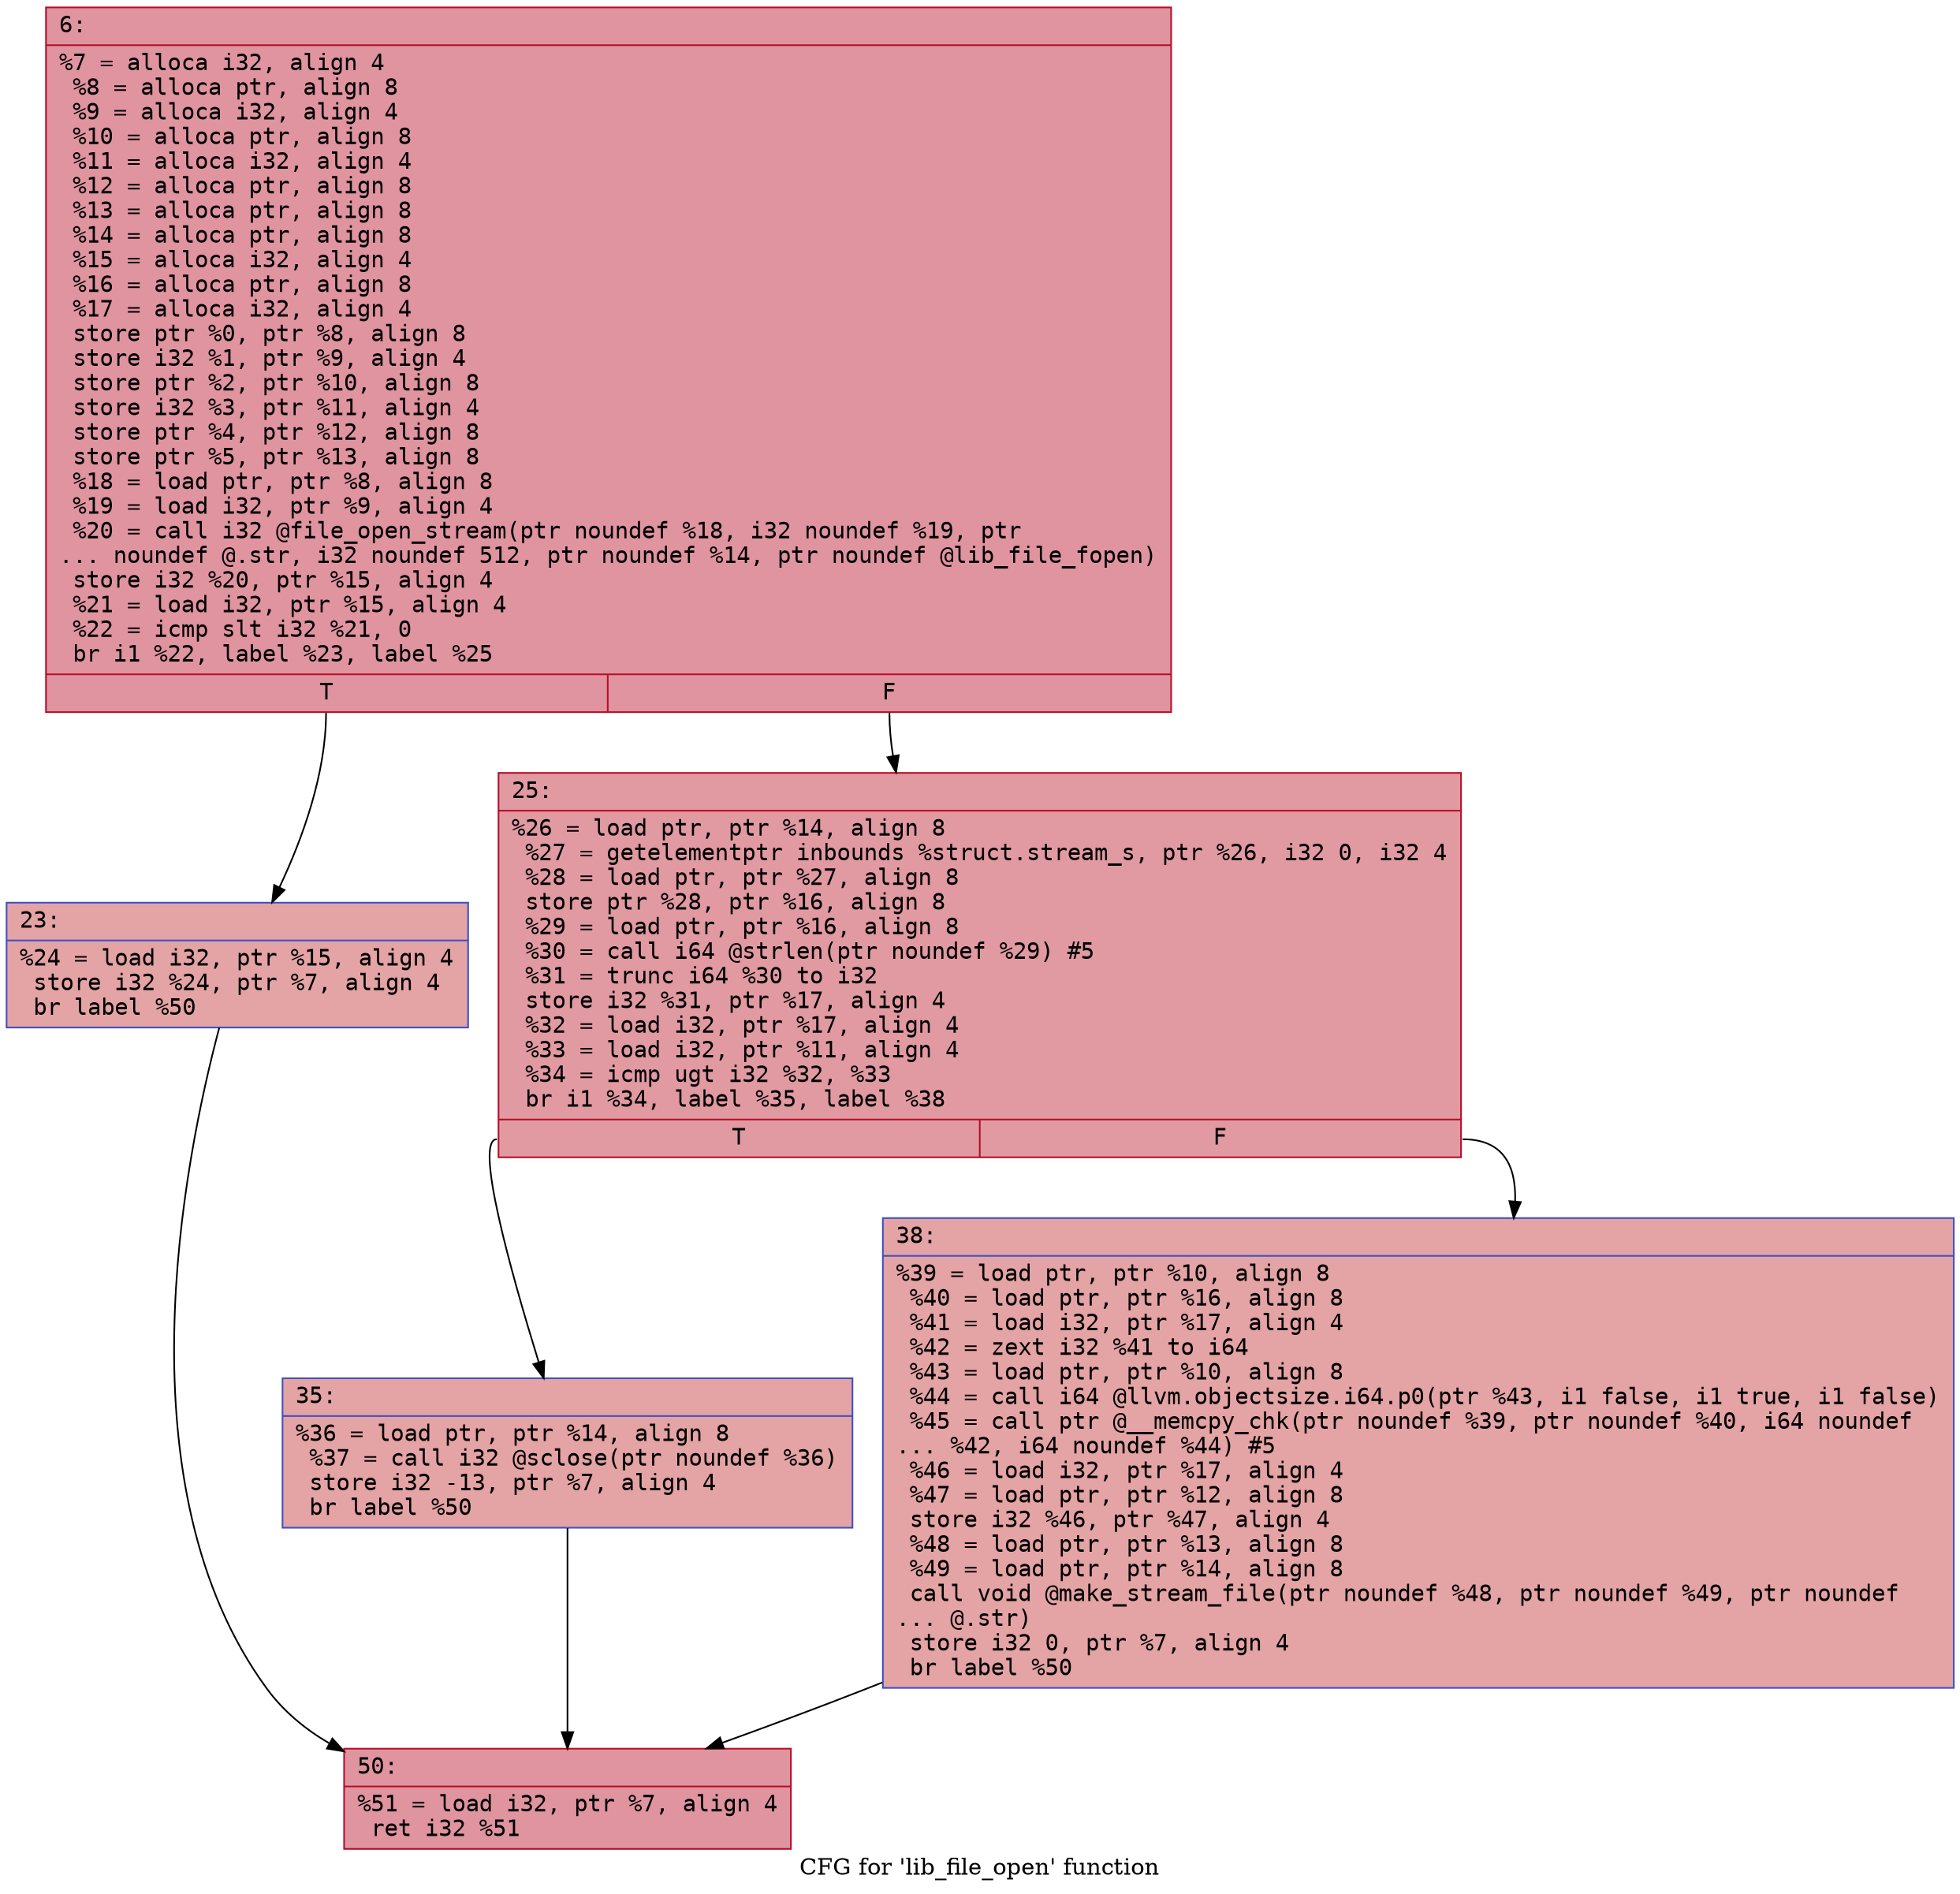 digraph "CFG for 'lib_file_open' function" {
	label="CFG for 'lib_file_open' function";

	Node0x600002128230 [shape=record,color="#b70d28ff", style=filled, fillcolor="#b70d2870" fontname="Courier",label="{6:\l|  %7 = alloca i32, align 4\l  %8 = alloca ptr, align 8\l  %9 = alloca i32, align 4\l  %10 = alloca ptr, align 8\l  %11 = alloca i32, align 4\l  %12 = alloca ptr, align 8\l  %13 = alloca ptr, align 8\l  %14 = alloca ptr, align 8\l  %15 = alloca i32, align 4\l  %16 = alloca ptr, align 8\l  %17 = alloca i32, align 4\l  store ptr %0, ptr %8, align 8\l  store i32 %1, ptr %9, align 4\l  store ptr %2, ptr %10, align 8\l  store i32 %3, ptr %11, align 4\l  store ptr %4, ptr %12, align 8\l  store ptr %5, ptr %13, align 8\l  %18 = load ptr, ptr %8, align 8\l  %19 = load i32, ptr %9, align 4\l  %20 = call i32 @file_open_stream(ptr noundef %18, i32 noundef %19, ptr\l... noundef @.str, i32 noundef 512, ptr noundef %14, ptr noundef @lib_file_fopen)\l  store i32 %20, ptr %15, align 4\l  %21 = load i32, ptr %15, align 4\l  %22 = icmp slt i32 %21, 0\l  br i1 %22, label %23, label %25\l|{<s0>T|<s1>F}}"];
	Node0x600002128230:s0 -> Node0x600002128280[tooltip="6 -> 23\nProbability 37.50%" ];
	Node0x600002128230:s1 -> Node0x6000021282d0[tooltip="6 -> 25\nProbability 62.50%" ];
	Node0x600002128280 [shape=record,color="#3d50c3ff", style=filled, fillcolor="#c32e3170" fontname="Courier",label="{23:\l|  %24 = load i32, ptr %15, align 4\l  store i32 %24, ptr %7, align 4\l  br label %50\l}"];
	Node0x600002128280 -> Node0x6000021283c0[tooltip="23 -> 50\nProbability 100.00%" ];
	Node0x6000021282d0 [shape=record,color="#b70d28ff", style=filled, fillcolor="#bb1b2c70" fontname="Courier",label="{25:\l|  %26 = load ptr, ptr %14, align 8\l  %27 = getelementptr inbounds %struct.stream_s, ptr %26, i32 0, i32 4\l  %28 = load ptr, ptr %27, align 8\l  store ptr %28, ptr %16, align 8\l  %29 = load ptr, ptr %16, align 8\l  %30 = call i64 @strlen(ptr noundef %29) #5\l  %31 = trunc i64 %30 to i32\l  store i32 %31, ptr %17, align 4\l  %32 = load i32, ptr %17, align 4\l  %33 = load i32, ptr %11, align 4\l  %34 = icmp ugt i32 %32, %33\l  br i1 %34, label %35, label %38\l|{<s0>T|<s1>F}}"];
	Node0x6000021282d0:s0 -> Node0x600002128320[tooltip="25 -> 35\nProbability 50.00%" ];
	Node0x6000021282d0:s1 -> Node0x600002128370[tooltip="25 -> 38\nProbability 50.00%" ];
	Node0x600002128320 [shape=record,color="#3d50c3ff", style=filled, fillcolor="#c32e3170" fontname="Courier",label="{35:\l|  %36 = load ptr, ptr %14, align 8\l  %37 = call i32 @sclose(ptr noundef %36)\l  store i32 -13, ptr %7, align 4\l  br label %50\l}"];
	Node0x600002128320 -> Node0x6000021283c0[tooltip="35 -> 50\nProbability 100.00%" ];
	Node0x600002128370 [shape=record,color="#3d50c3ff", style=filled, fillcolor="#c32e3170" fontname="Courier",label="{38:\l|  %39 = load ptr, ptr %10, align 8\l  %40 = load ptr, ptr %16, align 8\l  %41 = load i32, ptr %17, align 4\l  %42 = zext i32 %41 to i64\l  %43 = load ptr, ptr %10, align 8\l  %44 = call i64 @llvm.objectsize.i64.p0(ptr %43, i1 false, i1 true, i1 false)\l  %45 = call ptr @__memcpy_chk(ptr noundef %39, ptr noundef %40, i64 noundef\l... %42, i64 noundef %44) #5\l  %46 = load i32, ptr %17, align 4\l  %47 = load ptr, ptr %12, align 8\l  store i32 %46, ptr %47, align 4\l  %48 = load ptr, ptr %13, align 8\l  %49 = load ptr, ptr %14, align 8\l  call void @make_stream_file(ptr noundef %48, ptr noundef %49, ptr noundef\l... @.str)\l  store i32 0, ptr %7, align 4\l  br label %50\l}"];
	Node0x600002128370 -> Node0x6000021283c0[tooltip="38 -> 50\nProbability 100.00%" ];
	Node0x6000021283c0 [shape=record,color="#b70d28ff", style=filled, fillcolor="#b70d2870" fontname="Courier",label="{50:\l|  %51 = load i32, ptr %7, align 4\l  ret i32 %51\l}"];
}
